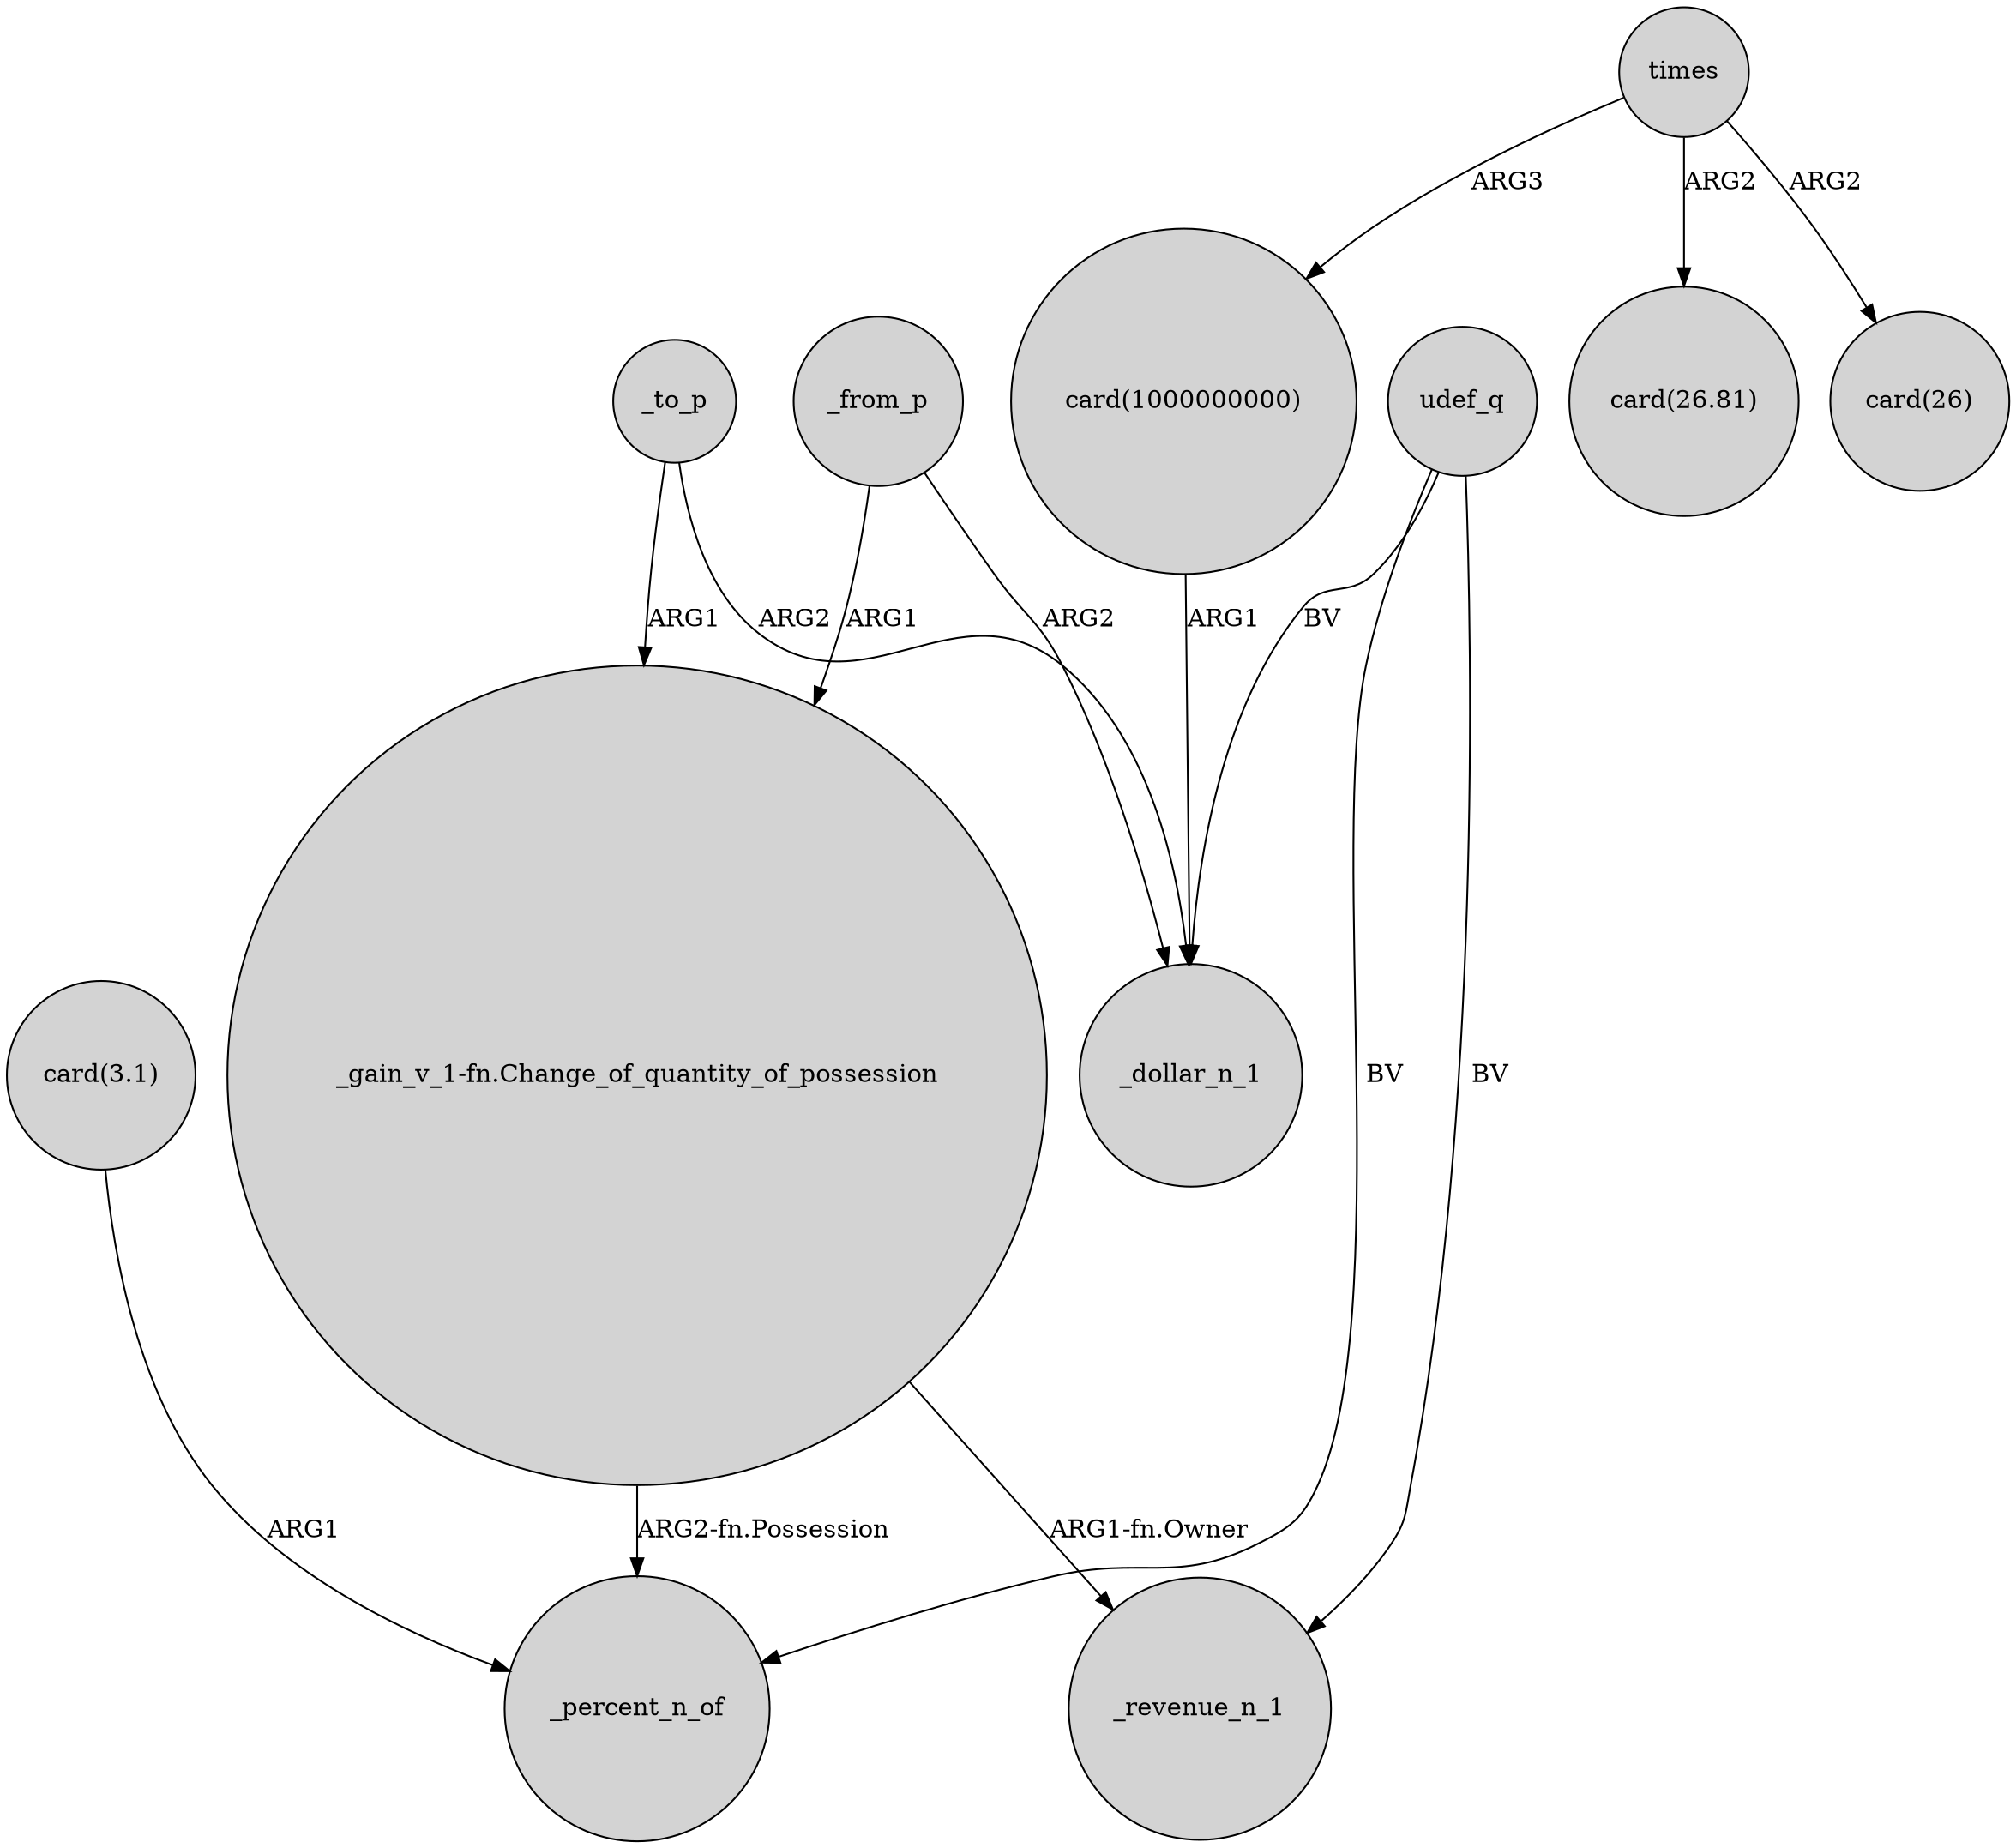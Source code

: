 digraph {
	node [shape=circle style=filled]
	"card(1000000000)" -> _dollar_n_1 [label=ARG1]
	udef_q -> _percent_n_of [label=BV]
	"card(3.1)" -> _percent_n_of [label=ARG1]
	"_gain_v_1-fn.Change_of_quantity_of_possession" -> _revenue_n_1 [label="ARG1-fn.Owner"]
	_to_p -> _dollar_n_1 [label=ARG2]
	times -> "card(26.81)" [label=ARG2]
	times -> "card(1000000000)" [label=ARG3]
	udef_q -> _dollar_n_1 [label=BV]
	udef_q -> _revenue_n_1 [label=BV]
	_to_p -> "_gain_v_1-fn.Change_of_quantity_of_possession" [label=ARG1]
	times -> "card(26)" [label=ARG2]
	_from_p -> _dollar_n_1 [label=ARG2]
	_from_p -> "_gain_v_1-fn.Change_of_quantity_of_possession" [label=ARG1]
	"_gain_v_1-fn.Change_of_quantity_of_possession" -> _percent_n_of [label="ARG2-fn.Possession"]
}
